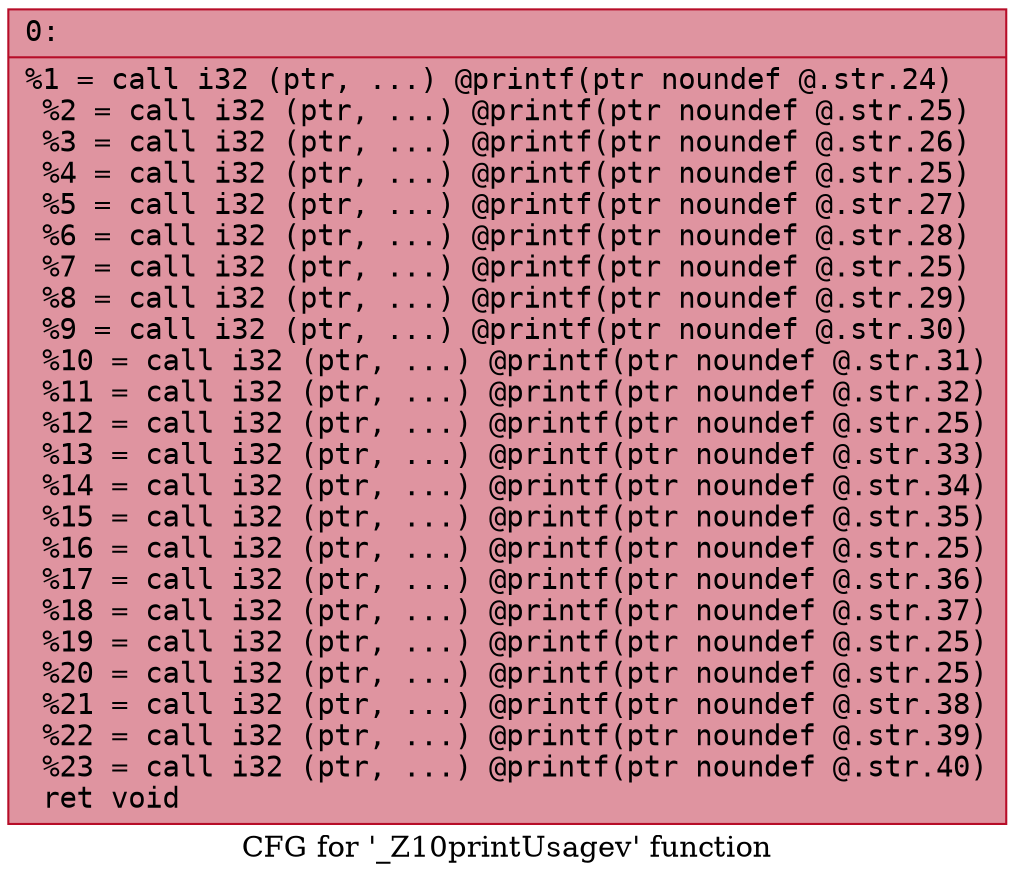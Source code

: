 digraph "CFG for '_Z10printUsagev' function" {
	label="CFG for '_Z10printUsagev' function";

	Node0x60000177d360 [shape=record,color="#b70d28ff", style=filled, fillcolor="#b70d2870" fontname="Courier",label="{0:\l|  %1 = call i32 (ptr, ...) @printf(ptr noundef @.str.24)\l  %2 = call i32 (ptr, ...) @printf(ptr noundef @.str.25)\l  %3 = call i32 (ptr, ...) @printf(ptr noundef @.str.26)\l  %4 = call i32 (ptr, ...) @printf(ptr noundef @.str.25)\l  %5 = call i32 (ptr, ...) @printf(ptr noundef @.str.27)\l  %6 = call i32 (ptr, ...) @printf(ptr noundef @.str.28)\l  %7 = call i32 (ptr, ...) @printf(ptr noundef @.str.25)\l  %8 = call i32 (ptr, ...) @printf(ptr noundef @.str.29)\l  %9 = call i32 (ptr, ...) @printf(ptr noundef @.str.30)\l  %10 = call i32 (ptr, ...) @printf(ptr noundef @.str.31)\l  %11 = call i32 (ptr, ...) @printf(ptr noundef @.str.32)\l  %12 = call i32 (ptr, ...) @printf(ptr noundef @.str.25)\l  %13 = call i32 (ptr, ...) @printf(ptr noundef @.str.33)\l  %14 = call i32 (ptr, ...) @printf(ptr noundef @.str.34)\l  %15 = call i32 (ptr, ...) @printf(ptr noundef @.str.35)\l  %16 = call i32 (ptr, ...) @printf(ptr noundef @.str.25)\l  %17 = call i32 (ptr, ...) @printf(ptr noundef @.str.36)\l  %18 = call i32 (ptr, ...) @printf(ptr noundef @.str.37)\l  %19 = call i32 (ptr, ...) @printf(ptr noundef @.str.25)\l  %20 = call i32 (ptr, ...) @printf(ptr noundef @.str.25)\l  %21 = call i32 (ptr, ...) @printf(ptr noundef @.str.38)\l  %22 = call i32 (ptr, ...) @printf(ptr noundef @.str.39)\l  %23 = call i32 (ptr, ...) @printf(ptr noundef @.str.40)\l  ret void\l}"];
}

